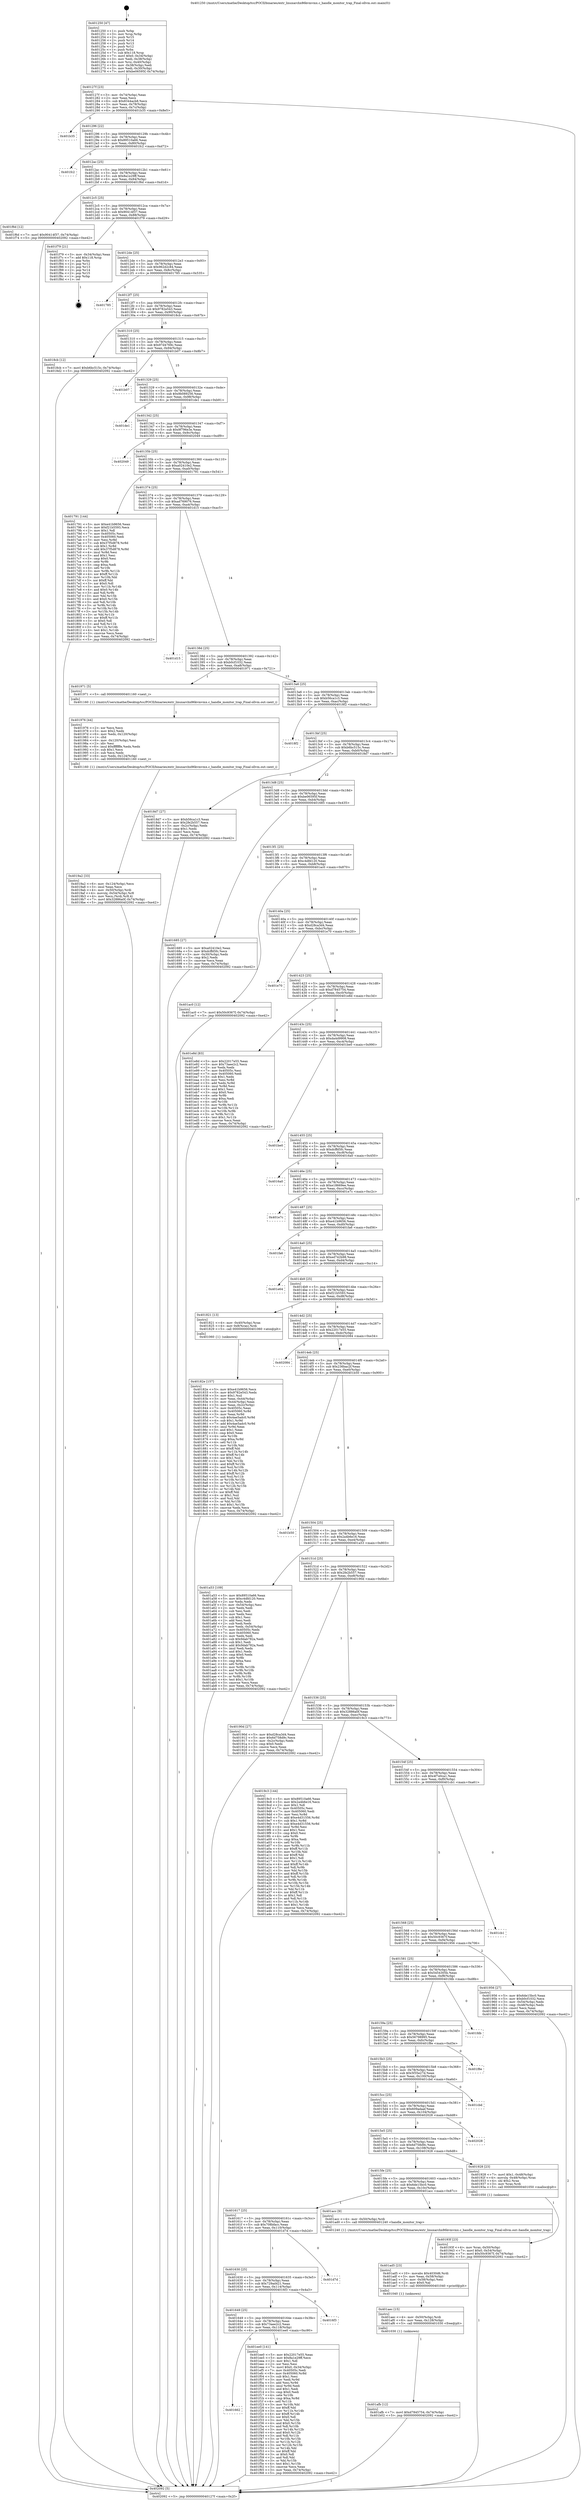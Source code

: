 digraph "0x401250" {
  label = "0x401250 (/mnt/c/Users/mathe/Desktop/tcc/POCII/binaries/extr_linuxarchx86kvmvmx.c_handle_monitor_trap_Final-ollvm.out::main(0))"
  labelloc = "t"
  node[shape=record]

  Entry [label="",width=0.3,height=0.3,shape=circle,fillcolor=black,style=filled]
  "0x40127f" [label="{
     0x40127f [23]\l
     | [instrs]\l
     &nbsp;&nbsp;0x40127f \<+3\>: mov -0x74(%rbp),%eax\l
     &nbsp;&nbsp;0x401282 \<+2\>: mov %eax,%ecx\l
     &nbsp;&nbsp;0x401284 \<+6\>: sub $0x8344acb8,%ecx\l
     &nbsp;&nbsp;0x40128a \<+3\>: mov %eax,-0x78(%rbp)\l
     &nbsp;&nbsp;0x40128d \<+3\>: mov %ecx,-0x7c(%rbp)\l
     &nbsp;&nbsp;0x401290 \<+6\>: je 0000000000401b35 \<main+0x8e5\>\l
  }"]
  "0x401b35" [label="{
     0x401b35\l
  }", style=dashed]
  "0x401296" [label="{
     0x401296 [22]\l
     | [instrs]\l
     &nbsp;&nbsp;0x401296 \<+5\>: jmp 000000000040129b \<main+0x4b\>\l
     &nbsp;&nbsp;0x40129b \<+3\>: mov -0x78(%rbp),%eax\l
     &nbsp;&nbsp;0x40129e \<+5\>: sub $0x89510a66,%eax\l
     &nbsp;&nbsp;0x4012a3 \<+3\>: mov %eax,-0x80(%rbp)\l
     &nbsp;&nbsp;0x4012a6 \<+6\>: je 0000000000401fc2 \<main+0xd72\>\l
  }"]
  Exit [label="",width=0.3,height=0.3,shape=circle,fillcolor=black,style=filled,peripheries=2]
  "0x401fc2" [label="{
     0x401fc2\l
  }", style=dashed]
  "0x4012ac" [label="{
     0x4012ac [25]\l
     | [instrs]\l
     &nbsp;&nbsp;0x4012ac \<+5\>: jmp 00000000004012b1 \<main+0x61\>\l
     &nbsp;&nbsp;0x4012b1 \<+3\>: mov -0x78(%rbp),%eax\l
     &nbsp;&nbsp;0x4012b4 \<+5\>: sub $0x8a1e29ff,%eax\l
     &nbsp;&nbsp;0x4012b9 \<+6\>: mov %eax,-0x84(%rbp)\l
     &nbsp;&nbsp;0x4012bf \<+6\>: je 0000000000401f6d \<main+0xd1d\>\l
  }"]
  "0x401662" [label="{
     0x401662\l
  }", style=dashed]
  "0x401f6d" [label="{
     0x401f6d [12]\l
     | [instrs]\l
     &nbsp;&nbsp;0x401f6d \<+7\>: movl $0x90414f37,-0x74(%rbp)\l
     &nbsp;&nbsp;0x401f74 \<+5\>: jmp 0000000000402092 \<main+0xe42\>\l
  }"]
  "0x4012c5" [label="{
     0x4012c5 [25]\l
     | [instrs]\l
     &nbsp;&nbsp;0x4012c5 \<+5\>: jmp 00000000004012ca \<main+0x7a\>\l
     &nbsp;&nbsp;0x4012ca \<+3\>: mov -0x78(%rbp),%eax\l
     &nbsp;&nbsp;0x4012cd \<+5\>: sub $0x90414f37,%eax\l
     &nbsp;&nbsp;0x4012d2 \<+6\>: mov %eax,-0x88(%rbp)\l
     &nbsp;&nbsp;0x4012d8 \<+6\>: je 0000000000401f79 \<main+0xd29\>\l
  }"]
  "0x401ee0" [label="{
     0x401ee0 [141]\l
     | [instrs]\l
     &nbsp;&nbsp;0x401ee0 \<+5\>: mov $0x22017e55,%eax\l
     &nbsp;&nbsp;0x401ee5 \<+5\>: mov $0x8a1e29ff,%ecx\l
     &nbsp;&nbsp;0x401eea \<+2\>: mov $0x1,%dl\l
     &nbsp;&nbsp;0x401eec \<+2\>: xor %esi,%esi\l
     &nbsp;&nbsp;0x401eee \<+7\>: movl $0x0,-0x34(%rbp)\l
     &nbsp;&nbsp;0x401ef5 \<+7\>: mov 0x40505c,%edi\l
     &nbsp;&nbsp;0x401efc \<+8\>: mov 0x405060,%r8d\l
     &nbsp;&nbsp;0x401f04 \<+3\>: sub $0x1,%esi\l
     &nbsp;&nbsp;0x401f07 \<+3\>: mov %edi,%r9d\l
     &nbsp;&nbsp;0x401f0a \<+3\>: add %esi,%r9d\l
     &nbsp;&nbsp;0x401f0d \<+4\>: imul %r9d,%edi\l
     &nbsp;&nbsp;0x401f11 \<+3\>: and $0x1,%edi\l
     &nbsp;&nbsp;0x401f14 \<+3\>: cmp $0x0,%edi\l
     &nbsp;&nbsp;0x401f17 \<+4\>: sete %r10b\l
     &nbsp;&nbsp;0x401f1b \<+4\>: cmp $0xa,%r8d\l
     &nbsp;&nbsp;0x401f1f \<+4\>: setl %r11b\l
     &nbsp;&nbsp;0x401f23 \<+3\>: mov %r10b,%bl\l
     &nbsp;&nbsp;0x401f26 \<+3\>: xor $0xff,%bl\l
     &nbsp;&nbsp;0x401f29 \<+3\>: mov %r11b,%r14b\l
     &nbsp;&nbsp;0x401f2c \<+4\>: xor $0xff,%r14b\l
     &nbsp;&nbsp;0x401f30 \<+3\>: xor $0x0,%dl\l
     &nbsp;&nbsp;0x401f33 \<+3\>: mov %bl,%r15b\l
     &nbsp;&nbsp;0x401f36 \<+4\>: and $0x0,%r15b\l
     &nbsp;&nbsp;0x401f3a \<+3\>: and %dl,%r10b\l
     &nbsp;&nbsp;0x401f3d \<+3\>: mov %r14b,%r12b\l
     &nbsp;&nbsp;0x401f40 \<+4\>: and $0x0,%r12b\l
     &nbsp;&nbsp;0x401f44 \<+3\>: and %dl,%r11b\l
     &nbsp;&nbsp;0x401f47 \<+3\>: or %r10b,%r15b\l
     &nbsp;&nbsp;0x401f4a \<+3\>: or %r11b,%r12b\l
     &nbsp;&nbsp;0x401f4d \<+3\>: xor %r12b,%r15b\l
     &nbsp;&nbsp;0x401f50 \<+3\>: or %r14b,%bl\l
     &nbsp;&nbsp;0x401f53 \<+3\>: xor $0xff,%bl\l
     &nbsp;&nbsp;0x401f56 \<+3\>: or $0x0,%dl\l
     &nbsp;&nbsp;0x401f59 \<+2\>: and %dl,%bl\l
     &nbsp;&nbsp;0x401f5b \<+3\>: or %bl,%r15b\l
     &nbsp;&nbsp;0x401f5e \<+4\>: test $0x1,%r15b\l
     &nbsp;&nbsp;0x401f62 \<+3\>: cmovne %ecx,%eax\l
     &nbsp;&nbsp;0x401f65 \<+3\>: mov %eax,-0x74(%rbp)\l
     &nbsp;&nbsp;0x401f68 \<+5\>: jmp 0000000000402092 \<main+0xe42\>\l
  }"]
  "0x401f79" [label="{
     0x401f79 [21]\l
     | [instrs]\l
     &nbsp;&nbsp;0x401f79 \<+3\>: mov -0x34(%rbp),%eax\l
     &nbsp;&nbsp;0x401f7c \<+7\>: add $0x118,%rsp\l
     &nbsp;&nbsp;0x401f83 \<+1\>: pop %rbx\l
     &nbsp;&nbsp;0x401f84 \<+2\>: pop %r12\l
     &nbsp;&nbsp;0x401f86 \<+2\>: pop %r13\l
     &nbsp;&nbsp;0x401f88 \<+2\>: pop %r14\l
     &nbsp;&nbsp;0x401f8a \<+2\>: pop %r15\l
     &nbsp;&nbsp;0x401f8c \<+1\>: pop %rbp\l
     &nbsp;&nbsp;0x401f8d \<+1\>: ret\l
  }"]
  "0x4012de" [label="{
     0x4012de [25]\l
     | [instrs]\l
     &nbsp;&nbsp;0x4012de \<+5\>: jmp 00000000004012e3 \<main+0x93\>\l
     &nbsp;&nbsp;0x4012e3 \<+3\>: mov -0x78(%rbp),%eax\l
     &nbsp;&nbsp;0x4012e6 \<+5\>: sub $0x962d2c84,%eax\l
     &nbsp;&nbsp;0x4012eb \<+6\>: mov %eax,-0x8c(%rbp)\l
     &nbsp;&nbsp;0x4012f1 \<+6\>: je 0000000000401785 \<main+0x535\>\l
  }"]
  "0x401649" [label="{
     0x401649 [25]\l
     | [instrs]\l
     &nbsp;&nbsp;0x401649 \<+5\>: jmp 000000000040164e \<main+0x3fe\>\l
     &nbsp;&nbsp;0x40164e \<+3\>: mov -0x78(%rbp),%eax\l
     &nbsp;&nbsp;0x401651 \<+5\>: sub $0x73aee2c2,%eax\l
     &nbsp;&nbsp;0x401656 \<+6\>: mov %eax,-0x118(%rbp)\l
     &nbsp;&nbsp;0x40165c \<+6\>: je 0000000000401ee0 \<main+0xc90\>\l
  }"]
  "0x401785" [label="{
     0x401785\l
  }", style=dashed]
  "0x4012f7" [label="{
     0x4012f7 [25]\l
     | [instrs]\l
     &nbsp;&nbsp;0x4012f7 \<+5\>: jmp 00000000004012fc \<main+0xac\>\l
     &nbsp;&nbsp;0x4012fc \<+3\>: mov -0x78(%rbp),%eax\l
     &nbsp;&nbsp;0x4012ff \<+5\>: sub $0x9782e543,%eax\l
     &nbsp;&nbsp;0x401304 \<+6\>: mov %eax,-0x90(%rbp)\l
     &nbsp;&nbsp;0x40130a \<+6\>: je 00000000004018cb \<main+0x67b\>\l
  }"]
  "0x4016f3" [label="{
     0x4016f3\l
  }", style=dashed]
  "0x4018cb" [label="{
     0x4018cb [12]\l
     | [instrs]\l
     &nbsp;&nbsp;0x4018cb \<+7\>: movl $0xb6bc515c,-0x74(%rbp)\l
     &nbsp;&nbsp;0x4018d2 \<+5\>: jmp 0000000000402092 \<main+0xe42\>\l
  }"]
  "0x401310" [label="{
     0x401310 [25]\l
     | [instrs]\l
     &nbsp;&nbsp;0x401310 \<+5\>: jmp 0000000000401315 \<main+0xc5\>\l
     &nbsp;&nbsp;0x401315 \<+3\>: mov -0x78(%rbp),%eax\l
     &nbsp;&nbsp;0x401318 \<+5\>: sub $0x97d4769c,%eax\l
     &nbsp;&nbsp;0x40131d \<+6\>: mov %eax,-0x94(%rbp)\l
     &nbsp;&nbsp;0x401323 \<+6\>: je 0000000000401b07 \<main+0x8b7\>\l
  }"]
  "0x401630" [label="{
     0x401630 [25]\l
     | [instrs]\l
     &nbsp;&nbsp;0x401630 \<+5\>: jmp 0000000000401635 \<main+0x3e5\>\l
     &nbsp;&nbsp;0x401635 \<+3\>: mov -0x78(%rbp),%eax\l
     &nbsp;&nbsp;0x401638 \<+5\>: sub $0x729ad421,%eax\l
     &nbsp;&nbsp;0x40163d \<+6\>: mov %eax,-0x114(%rbp)\l
     &nbsp;&nbsp;0x401643 \<+6\>: je 00000000004016f3 \<main+0x4a3\>\l
  }"]
  "0x401b07" [label="{
     0x401b07\l
  }", style=dashed]
  "0x401329" [label="{
     0x401329 [25]\l
     | [instrs]\l
     &nbsp;&nbsp;0x401329 \<+5\>: jmp 000000000040132e \<main+0xde\>\l
     &nbsp;&nbsp;0x40132e \<+3\>: mov -0x78(%rbp),%eax\l
     &nbsp;&nbsp;0x401331 \<+5\>: sub $0x9b089256,%eax\l
     &nbsp;&nbsp;0x401336 \<+6\>: mov %eax,-0x98(%rbp)\l
     &nbsp;&nbsp;0x40133c \<+6\>: je 0000000000401de1 \<main+0xb91\>\l
  }"]
  "0x401d7d" [label="{
     0x401d7d\l
  }", style=dashed]
  "0x401de1" [label="{
     0x401de1\l
  }", style=dashed]
  "0x401342" [label="{
     0x401342 [25]\l
     | [instrs]\l
     &nbsp;&nbsp;0x401342 \<+5\>: jmp 0000000000401347 \<main+0xf7\>\l
     &nbsp;&nbsp;0x401347 \<+3\>: mov -0x78(%rbp),%eax\l
     &nbsp;&nbsp;0x40134a \<+5\>: sub $0x9f796e3e,%eax\l
     &nbsp;&nbsp;0x40134f \<+6\>: mov %eax,-0x9c(%rbp)\l
     &nbsp;&nbsp;0x401355 \<+6\>: je 0000000000402049 \<main+0xdf9\>\l
  }"]
  "0x401afb" [label="{
     0x401afb [12]\l
     | [instrs]\l
     &nbsp;&nbsp;0x401afb \<+7\>: movl $0xd7845754,-0x74(%rbp)\l
     &nbsp;&nbsp;0x401b02 \<+5\>: jmp 0000000000402092 \<main+0xe42\>\l
  }"]
  "0x402049" [label="{
     0x402049\l
  }", style=dashed]
  "0x40135b" [label="{
     0x40135b [25]\l
     | [instrs]\l
     &nbsp;&nbsp;0x40135b \<+5\>: jmp 0000000000401360 \<main+0x110\>\l
     &nbsp;&nbsp;0x401360 \<+3\>: mov -0x78(%rbp),%eax\l
     &nbsp;&nbsp;0x401363 \<+5\>: sub $0xa02410e2,%eax\l
     &nbsp;&nbsp;0x401368 \<+6\>: mov %eax,-0xa0(%rbp)\l
     &nbsp;&nbsp;0x40136e \<+6\>: je 0000000000401791 \<main+0x541\>\l
  }"]
  "0x401aec" [label="{
     0x401aec [15]\l
     | [instrs]\l
     &nbsp;&nbsp;0x401aec \<+4\>: mov -0x50(%rbp),%rdi\l
     &nbsp;&nbsp;0x401af0 \<+6\>: mov %eax,-0x128(%rbp)\l
     &nbsp;&nbsp;0x401af6 \<+5\>: call 0000000000401030 \<free@plt\>\l
     | [calls]\l
     &nbsp;&nbsp;0x401030 \{1\} (unknown)\l
  }"]
  "0x401791" [label="{
     0x401791 [144]\l
     | [instrs]\l
     &nbsp;&nbsp;0x401791 \<+5\>: mov $0xe41b9656,%eax\l
     &nbsp;&nbsp;0x401796 \<+5\>: mov $0xf21b5593,%ecx\l
     &nbsp;&nbsp;0x40179b \<+2\>: mov $0x1,%dl\l
     &nbsp;&nbsp;0x40179d \<+7\>: mov 0x40505c,%esi\l
     &nbsp;&nbsp;0x4017a4 \<+7\>: mov 0x405060,%edi\l
     &nbsp;&nbsp;0x4017ab \<+3\>: mov %esi,%r8d\l
     &nbsp;&nbsp;0x4017ae \<+7\>: sub $0x37f5d878,%r8d\l
     &nbsp;&nbsp;0x4017b5 \<+4\>: sub $0x1,%r8d\l
     &nbsp;&nbsp;0x4017b9 \<+7\>: add $0x37f5d878,%r8d\l
     &nbsp;&nbsp;0x4017c0 \<+4\>: imul %r8d,%esi\l
     &nbsp;&nbsp;0x4017c4 \<+3\>: and $0x1,%esi\l
     &nbsp;&nbsp;0x4017c7 \<+3\>: cmp $0x0,%esi\l
     &nbsp;&nbsp;0x4017ca \<+4\>: sete %r9b\l
     &nbsp;&nbsp;0x4017ce \<+3\>: cmp $0xa,%edi\l
     &nbsp;&nbsp;0x4017d1 \<+4\>: setl %r10b\l
     &nbsp;&nbsp;0x4017d5 \<+3\>: mov %r9b,%r11b\l
     &nbsp;&nbsp;0x4017d8 \<+4\>: xor $0xff,%r11b\l
     &nbsp;&nbsp;0x4017dc \<+3\>: mov %r10b,%bl\l
     &nbsp;&nbsp;0x4017df \<+3\>: xor $0xff,%bl\l
     &nbsp;&nbsp;0x4017e2 \<+3\>: xor $0x0,%dl\l
     &nbsp;&nbsp;0x4017e5 \<+3\>: mov %r11b,%r14b\l
     &nbsp;&nbsp;0x4017e8 \<+4\>: and $0x0,%r14b\l
     &nbsp;&nbsp;0x4017ec \<+3\>: and %dl,%r9b\l
     &nbsp;&nbsp;0x4017ef \<+3\>: mov %bl,%r15b\l
     &nbsp;&nbsp;0x4017f2 \<+4\>: and $0x0,%r15b\l
     &nbsp;&nbsp;0x4017f6 \<+3\>: and %dl,%r10b\l
     &nbsp;&nbsp;0x4017f9 \<+3\>: or %r9b,%r14b\l
     &nbsp;&nbsp;0x4017fc \<+3\>: or %r10b,%r15b\l
     &nbsp;&nbsp;0x4017ff \<+3\>: xor %r15b,%r14b\l
     &nbsp;&nbsp;0x401802 \<+3\>: or %bl,%r11b\l
     &nbsp;&nbsp;0x401805 \<+4\>: xor $0xff,%r11b\l
     &nbsp;&nbsp;0x401809 \<+3\>: or $0x0,%dl\l
     &nbsp;&nbsp;0x40180c \<+3\>: and %dl,%r11b\l
     &nbsp;&nbsp;0x40180f \<+3\>: or %r11b,%r14b\l
     &nbsp;&nbsp;0x401812 \<+4\>: test $0x1,%r14b\l
     &nbsp;&nbsp;0x401816 \<+3\>: cmovne %ecx,%eax\l
     &nbsp;&nbsp;0x401819 \<+3\>: mov %eax,-0x74(%rbp)\l
     &nbsp;&nbsp;0x40181c \<+5\>: jmp 0000000000402092 \<main+0xe42\>\l
  }"]
  "0x401374" [label="{
     0x401374 [25]\l
     | [instrs]\l
     &nbsp;&nbsp;0x401374 \<+5\>: jmp 0000000000401379 \<main+0x129\>\l
     &nbsp;&nbsp;0x401379 \<+3\>: mov -0x78(%rbp),%eax\l
     &nbsp;&nbsp;0x40137c \<+5\>: sub $0xad769076,%eax\l
     &nbsp;&nbsp;0x401381 \<+6\>: mov %eax,-0xa4(%rbp)\l
     &nbsp;&nbsp;0x401387 \<+6\>: je 0000000000401d15 \<main+0xac5\>\l
  }"]
  "0x401ad5" [label="{
     0x401ad5 [23]\l
     | [instrs]\l
     &nbsp;&nbsp;0x401ad5 \<+10\>: movabs $0x4030d6,%rdi\l
     &nbsp;&nbsp;0x401adf \<+3\>: mov %eax,-0x58(%rbp)\l
     &nbsp;&nbsp;0x401ae2 \<+3\>: mov -0x58(%rbp),%esi\l
     &nbsp;&nbsp;0x401ae5 \<+2\>: mov $0x0,%al\l
     &nbsp;&nbsp;0x401ae7 \<+5\>: call 0000000000401040 \<printf@plt\>\l
     | [calls]\l
     &nbsp;&nbsp;0x401040 \{1\} (unknown)\l
  }"]
  "0x401d15" [label="{
     0x401d15\l
  }", style=dashed]
  "0x40138d" [label="{
     0x40138d [25]\l
     | [instrs]\l
     &nbsp;&nbsp;0x40138d \<+5\>: jmp 0000000000401392 \<main+0x142\>\l
     &nbsp;&nbsp;0x401392 \<+3\>: mov -0x78(%rbp),%eax\l
     &nbsp;&nbsp;0x401395 \<+5\>: sub $0xb0cf1032,%eax\l
     &nbsp;&nbsp;0x40139a \<+6\>: mov %eax,-0xa8(%rbp)\l
     &nbsp;&nbsp;0x4013a0 \<+6\>: je 0000000000401971 \<main+0x721\>\l
  }"]
  "0x401617" [label="{
     0x401617 [25]\l
     | [instrs]\l
     &nbsp;&nbsp;0x401617 \<+5\>: jmp 000000000040161c \<main+0x3cc\>\l
     &nbsp;&nbsp;0x40161c \<+3\>: mov -0x78(%rbp),%eax\l
     &nbsp;&nbsp;0x40161f \<+5\>: sub $0x708bfacc,%eax\l
     &nbsp;&nbsp;0x401624 \<+6\>: mov %eax,-0x110(%rbp)\l
     &nbsp;&nbsp;0x40162a \<+6\>: je 0000000000401d7d \<main+0xb2d\>\l
  }"]
  "0x401971" [label="{
     0x401971 [5]\l
     | [instrs]\l
     &nbsp;&nbsp;0x401971 \<+5\>: call 0000000000401160 \<next_i\>\l
     | [calls]\l
     &nbsp;&nbsp;0x401160 \{1\} (/mnt/c/Users/mathe/Desktop/tcc/POCII/binaries/extr_linuxarchx86kvmvmx.c_handle_monitor_trap_Final-ollvm.out::next_i)\l
  }"]
  "0x4013a6" [label="{
     0x4013a6 [25]\l
     | [instrs]\l
     &nbsp;&nbsp;0x4013a6 \<+5\>: jmp 00000000004013ab \<main+0x15b\>\l
     &nbsp;&nbsp;0x4013ab \<+3\>: mov -0x78(%rbp),%eax\l
     &nbsp;&nbsp;0x4013ae \<+5\>: sub $0xb56ca1c3,%eax\l
     &nbsp;&nbsp;0x4013b3 \<+6\>: mov %eax,-0xac(%rbp)\l
     &nbsp;&nbsp;0x4013b9 \<+6\>: je 00000000004018f2 \<main+0x6a2\>\l
  }"]
  "0x401acc" [label="{
     0x401acc [9]\l
     | [instrs]\l
     &nbsp;&nbsp;0x401acc \<+4\>: mov -0x50(%rbp),%rdi\l
     &nbsp;&nbsp;0x401ad0 \<+5\>: call 0000000000401240 \<handle_monitor_trap\>\l
     | [calls]\l
     &nbsp;&nbsp;0x401240 \{1\} (/mnt/c/Users/mathe/Desktop/tcc/POCII/binaries/extr_linuxarchx86kvmvmx.c_handle_monitor_trap_Final-ollvm.out::handle_monitor_trap)\l
  }"]
  "0x4018f2" [label="{
     0x4018f2\l
  }", style=dashed]
  "0x4013bf" [label="{
     0x4013bf [25]\l
     | [instrs]\l
     &nbsp;&nbsp;0x4013bf \<+5\>: jmp 00000000004013c4 \<main+0x174\>\l
     &nbsp;&nbsp;0x4013c4 \<+3\>: mov -0x78(%rbp),%eax\l
     &nbsp;&nbsp;0x4013c7 \<+5\>: sub $0xb6bc515c,%eax\l
     &nbsp;&nbsp;0x4013cc \<+6\>: mov %eax,-0xb0(%rbp)\l
     &nbsp;&nbsp;0x4013d2 \<+6\>: je 00000000004018d7 \<main+0x687\>\l
  }"]
  "0x4019a2" [label="{
     0x4019a2 [33]\l
     | [instrs]\l
     &nbsp;&nbsp;0x4019a2 \<+6\>: mov -0x124(%rbp),%ecx\l
     &nbsp;&nbsp;0x4019a8 \<+3\>: imul %eax,%ecx\l
     &nbsp;&nbsp;0x4019ab \<+4\>: mov -0x50(%rbp),%rdi\l
     &nbsp;&nbsp;0x4019af \<+4\>: movslq -0x54(%rbp),%r8\l
     &nbsp;&nbsp;0x4019b3 \<+4\>: mov %ecx,(%rdi,%r8,4)\l
     &nbsp;&nbsp;0x4019b7 \<+7\>: movl $0x32886a0f,-0x74(%rbp)\l
     &nbsp;&nbsp;0x4019be \<+5\>: jmp 0000000000402092 \<main+0xe42\>\l
  }"]
  "0x4018d7" [label="{
     0x4018d7 [27]\l
     | [instrs]\l
     &nbsp;&nbsp;0x4018d7 \<+5\>: mov $0xb56ca1c3,%eax\l
     &nbsp;&nbsp;0x4018dc \<+5\>: mov $0x2fe2b557,%ecx\l
     &nbsp;&nbsp;0x4018e1 \<+3\>: mov -0x2c(%rbp),%edx\l
     &nbsp;&nbsp;0x4018e4 \<+3\>: cmp $0x1,%edx\l
     &nbsp;&nbsp;0x4018e7 \<+3\>: cmovl %ecx,%eax\l
     &nbsp;&nbsp;0x4018ea \<+3\>: mov %eax,-0x74(%rbp)\l
     &nbsp;&nbsp;0x4018ed \<+5\>: jmp 0000000000402092 \<main+0xe42\>\l
  }"]
  "0x4013d8" [label="{
     0x4013d8 [25]\l
     | [instrs]\l
     &nbsp;&nbsp;0x4013d8 \<+5\>: jmp 00000000004013dd \<main+0x18d\>\l
     &nbsp;&nbsp;0x4013dd \<+3\>: mov -0x78(%rbp),%eax\l
     &nbsp;&nbsp;0x4013e0 \<+5\>: sub $0xbe06595f,%eax\l
     &nbsp;&nbsp;0x4013e5 \<+6\>: mov %eax,-0xb4(%rbp)\l
     &nbsp;&nbsp;0x4013eb \<+6\>: je 0000000000401685 \<main+0x435\>\l
  }"]
  "0x401976" [label="{
     0x401976 [44]\l
     | [instrs]\l
     &nbsp;&nbsp;0x401976 \<+2\>: xor %ecx,%ecx\l
     &nbsp;&nbsp;0x401978 \<+5\>: mov $0x2,%edx\l
     &nbsp;&nbsp;0x40197d \<+6\>: mov %edx,-0x120(%rbp)\l
     &nbsp;&nbsp;0x401983 \<+1\>: cltd\l
     &nbsp;&nbsp;0x401984 \<+6\>: mov -0x120(%rbp),%esi\l
     &nbsp;&nbsp;0x40198a \<+2\>: idiv %esi\l
     &nbsp;&nbsp;0x40198c \<+6\>: imul $0xfffffffe,%edx,%edx\l
     &nbsp;&nbsp;0x401992 \<+3\>: sub $0x1,%ecx\l
     &nbsp;&nbsp;0x401995 \<+2\>: sub %ecx,%edx\l
     &nbsp;&nbsp;0x401997 \<+6\>: mov %edx,-0x124(%rbp)\l
     &nbsp;&nbsp;0x40199d \<+5\>: call 0000000000401160 \<next_i\>\l
     | [calls]\l
     &nbsp;&nbsp;0x401160 \{1\} (/mnt/c/Users/mathe/Desktop/tcc/POCII/binaries/extr_linuxarchx86kvmvmx.c_handle_monitor_trap_Final-ollvm.out::next_i)\l
  }"]
  "0x401685" [label="{
     0x401685 [27]\l
     | [instrs]\l
     &nbsp;&nbsp;0x401685 \<+5\>: mov $0xa02410e2,%eax\l
     &nbsp;&nbsp;0x40168a \<+5\>: mov $0xdcffd5fc,%ecx\l
     &nbsp;&nbsp;0x40168f \<+3\>: mov -0x30(%rbp),%edx\l
     &nbsp;&nbsp;0x401692 \<+3\>: cmp $0x2,%edx\l
     &nbsp;&nbsp;0x401695 \<+3\>: cmovne %ecx,%eax\l
     &nbsp;&nbsp;0x401698 \<+3\>: mov %eax,-0x74(%rbp)\l
     &nbsp;&nbsp;0x40169b \<+5\>: jmp 0000000000402092 \<main+0xe42\>\l
  }"]
  "0x4013f1" [label="{
     0x4013f1 [25]\l
     | [instrs]\l
     &nbsp;&nbsp;0x4013f1 \<+5\>: jmp 00000000004013f6 \<main+0x1a6\>\l
     &nbsp;&nbsp;0x4013f6 \<+3\>: mov -0x78(%rbp),%eax\l
     &nbsp;&nbsp;0x4013f9 \<+5\>: sub $0xc4dfd120,%eax\l
     &nbsp;&nbsp;0x4013fe \<+6\>: mov %eax,-0xb8(%rbp)\l
     &nbsp;&nbsp;0x401404 \<+6\>: je 0000000000401ac0 \<main+0x870\>\l
  }"]
  "0x402092" [label="{
     0x402092 [5]\l
     | [instrs]\l
     &nbsp;&nbsp;0x402092 \<+5\>: jmp 000000000040127f \<main+0x2f\>\l
  }"]
  "0x401250" [label="{
     0x401250 [47]\l
     | [instrs]\l
     &nbsp;&nbsp;0x401250 \<+1\>: push %rbp\l
     &nbsp;&nbsp;0x401251 \<+3\>: mov %rsp,%rbp\l
     &nbsp;&nbsp;0x401254 \<+2\>: push %r15\l
     &nbsp;&nbsp;0x401256 \<+2\>: push %r14\l
     &nbsp;&nbsp;0x401258 \<+2\>: push %r13\l
     &nbsp;&nbsp;0x40125a \<+2\>: push %r12\l
     &nbsp;&nbsp;0x40125c \<+1\>: push %rbx\l
     &nbsp;&nbsp;0x40125d \<+7\>: sub $0x118,%rsp\l
     &nbsp;&nbsp;0x401264 \<+7\>: movl $0x0,-0x34(%rbp)\l
     &nbsp;&nbsp;0x40126b \<+3\>: mov %edi,-0x38(%rbp)\l
     &nbsp;&nbsp;0x40126e \<+4\>: mov %rsi,-0x40(%rbp)\l
     &nbsp;&nbsp;0x401272 \<+3\>: mov -0x38(%rbp),%edi\l
     &nbsp;&nbsp;0x401275 \<+3\>: mov %edi,-0x30(%rbp)\l
     &nbsp;&nbsp;0x401278 \<+7\>: movl $0xbe06595f,-0x74(%rbp)\l
  }"]
  "0x40193f" [label="{
     0x40193f [23]\l
     | [instrs]\l
     &nbsp;&nbsp;0x40193f \<+4\>: mov %rax,-0x50(%rbp)\l
     &nbsp;&nbsp;0x401943 \<+7\>: movl $0x0,-0x54(%rbp)\l
     &nbsp;&nbsp;0x40194a \<+7\>: movl $0x50c9367f,-0x74(%rbp)\l
     &nbsp;&nbsp;0x401951 \<+5\>: jmp 0000000000402092 \<main+0xe42\>\l
  }"]
  "0x401ac0" [label="{
     0x401ac0 [12]\l
     | [instrs]\l
     &nbsp;&nbsp;0x401ac0 \<+7\>: movl $0x50c9367f,-0x74(%rbp)\l
     &nbsp;&nbsp;0x401ac7 \<+5\>: jmp 0000000000402092 \<main+0xe42\>\l
  }"]
  "0x40140a" [label="{
     0x40140a [25]\l
     | [instrs]\l
     &nbsp;&nbsp;0x40140a \<+5\>: jmp 000000000040140f \<main+0x1bf\>\l
     &nbsp;&nbsp;0x40140f \<+3\>: mov -0x78(%rbp),%eax\l
     &nbsp;&nbsp;0x401412 \<+5\>: sub $0xd28ca3d4,%eax\l
     &nbsp;&nbsp;0x401417 \<+6\>: mov %eax,-0xbc(%rbp)\l
     &nbsp;&nbsp;0x40141d \<+6\>: je 0000000000401e70 \<main+0xc20\>\l
  }"]
  "0x4015fe" [label="{
     0x4015fe [25]\l
     | [instrs]\l
     &nbsp;&nbsp;0x4015fe \<+5\>: jmp 0000000000401603 \<main+0x3b3\>\l
     &nbsp;&nbsp;0x401603 \<+3\>: mov -0x78(%rbp),%eax\l
     &nbsp;&nbsp;0x401606 \<+5\>: sub $0x6de15bc0,%eax\l
     &nbsp;&nbsp;0x40160b \<+6\>: mov %eax,-0x10c(%rbp)\l
     &nbsp;&nbsp;0x401611 \<+6\>: je 0000000000401acc \<main+0x87c\>\l
  }"]
  "0x401e70" [label="{
     0x401e70\l
  }", style=dashed]
  "0x401423" [label="{
     0x401423 [25]\l
     | [instrs]\l
     &nbsp;&nbsp;0x401423 \<+5\>: jmp 0000000000401428 \<main+0x1d8\>\l
     &nbsp;&nbsp;0x401428 \<+3\>: mov -0x78(%rbp),%eax\l
     &nbsp;&nbsp;0x40142b \<+5\>: sub $0xd7845754,%eax\l
     &nbsp;&nbsp;0x401430 \<+6\>: mov %eax,-0xc0(%rbp)\l
     &nbsp;&nbsp;0x401436 \<+6\>: je 0000000000401e8d \<main+0xc3d\>\l
  }"]
  "0x401928" [label="{
     0x401928 [23]\l
     | [instrs]\l
     &nbsp;&nbsp;0x401928 \<+7\>: movl $0x1,-0x48(%rbp)\l
     &nbsp;&nbsp;0x40192f \<+4\>: movslq -0x48(%rbp),%rax\l
     &nbsp;&nbsp;0x401933 \<+4\>: shl $0x2,%rax\l
     &nbsp;&nbsp;0x401937 \<+3\>: mov %rax,%rdi\l
     &nbsp;&nbsp;0x40193a \<+5\>: call 0000000000401050 \<malloc@plt\>\l
     | [calls]\l
     &nbsp;&nbsp;0x401050 \{1\} (unknown)\l
  }"]
  "0x401e8d" [label="{
     0x401e8d [83]\l
     | [instrs]\l
     &nbsp;&nbsp;0x401e8d \<+5\>: mov $0x22017e55,%eax\l
     &nbsp;&nbsp;0x401e92 \<+5\>: mov $0x73aee2c2,%ecx\l
     &nbsp;&nbsp;0x401e97 \<+2\>: xor %edx,%edx\l
     &nbsp;&nbsp;0x401e99 \<+7\>: mov 0x40505c,%esi\l
     &nbsp;&nbsp;0x401ea0 \<+7\>: mov 0x405060,%edi\l
     &nbsp;&nbsp;0x401ea7 \<+3\>: sub $0x1,%edx\l
     &nbsp;&nbsp;0x401eaa \<+3\>: mov %esi,%r8d\l
     &nbsp;&nbsp;0x401ead \<+3\>: add %edx,%r8d\l
     &nbsp;&nbsp;0x401eb0 \<+4\>: imul %r8d,%esi\l
     &nbsp;&nbsp;0x401eb4 \<+3\>: and $0x1,%esi\l
     &nbsp;&nbsp;0x401eb7 \<+3\>: cmp $0x0,%esi\l
     &nbsp;&nbsp;0x401eba \<+4\>: sete %r9b\l
     &nbsp;&nbsp;0x401ebe \<+3\>: cmp $0xa,%edi\l
     &nbsp;&nbsp;0x401ec1 \<+4\>: setl %r10b\l
     &nbsp;&nbsp;0x401ec5 \<+3\>: mov %r9b,%r11b\l
     &nbsp;&nbsp;0x401ec8 \<+3\>: and %r10b,%r11b\l
     &nbsp;&nbsp;0x401ecb \<+3\>: xor %r10b,%r9b\l
     &nbsp;&nbsp;0x401ece \<+3\>: or %r9b,%r11b\l
     &nbsp;&nbsp;0x401ed1 \<+4\>: test $0x1,%r11b\l
     &nbsp;&nbsp;0x401ed5 \<+3\>: cmovne %ecx,%eax\l
     &nbsp;&nbsp;0x401ed8 \<+3\>: mov %eax,-0x74(%rbp)\l
     &nbsp;&nbsp;0x401edb \<+5\>: jmp 0000000000402092 \<main+0xe42\>\l
  }"]
  "0x40143c" [label="{
     0x40143c [25]\l
     | [instrs]\l
     &nbsp;&nbsp;0x40143c \<+5\>: jmp 0000000000401441 \<main+0x1f1\>\l
     &nbsp;&nbsp;0x401441 \<+3\>: mov -0x78(%rbp),%eax\l
     &nbsp;&nbsp;0x401444 \<+5\>: sub $0xda4d9908,%eax\l
     &nbsp;&nbsp;0x401449 \<+6\>: mov %eax,-0xc4(%rbp)\l
     &nbsp;&nbsp;0x40144f \<+6\>: je 0000000000401be0 \<main+0x990\>\l
  }"]
  "0x4015e5" [label="{
     0x4015e5 [25]\l
     | [instrs]\l
     &nbsp;&nbsp;0x4015e5 \<+5\>: jmp 00000000004015ea \<main+0x39a\>\l
     &nbsp;&nbsp;0x4015ea \<+3\>: mov -0x78(%rbp),%eax\l
     &nbsp;&nbsp;0x4015ed \<+5\>: sub $0x6d758d9c,%eax\l
     &nbsp;&nbsp;0x4015f2 \<+6\>: mov %eax,-0x108(%rbp)\l
     &nbsp;&nbsp;0x4015f8 \<+6\>: je 0000000000401928 \<main+0x6d8\>\l
  }"]
  "0x401be0" [label="{
     0x401be0\l
  }", style=dashed]
  "0x401455" [label="{
     0x401455 [25]\l
     | [instrs]\l
     &nbsp;&nbsp;0x401455 \<+5\>: jmp 000000000040145a \<main+0x20a\>\l
     &nbsp;&nbsp;0x40145a \<+3\>: mov -0x78(%rbp),%eax\l
     &nbsp;&nbsp;0x40145d \<+5\>: sub $0xdcffd5fc,%eax\l
     &nbsp;&nbsp;0x401462 \<+6\>: mov %eax,-0xc8(%rbp)\l
     &nbsp;&nbsp;0x401468 \<+6\>: je 00000000004016a0 \<main+0x450\>\l
  }"]
  "0x402028" [label="{
     0x402028\l
  }", style=dashed]
  "0x4016a0" [label="{
     0x4016a0\l
  }", style=dashed]
  "0x40146e" [label="{
     0x40146e [25]\l
     | [instrs]\l
     &nbsp;&nbsp;0x40146e \<+5\>: jmp 0000000000401473 \<main+0x223\>\l
     &nbsp;&nbsp;0x401473 \<+3\>: mov -0x78(%rbp),%eax\l
     &nbsp;&nbsp;0x401476 \<+5\>: sub $0xe18669ee,%eax\l
     &nbsp;&nbsp;0x40147b \<+6\>: mov %eax,-0xcc(%rbp)\l
     &nbsp;&nbsp;0x401481 \<+6\>: je 0000000000401e7c \<main+0xc2c\>\l
  }"]
  "0x4015cc" [label="{
     0x4015cc [25]\l
     | [instrs]\l
     &nbsp;&nbsp;0x4015cc \<+5\>: jmp 00000000004015d1 \<main+0x381\>\l
     &nbsp;&nbsp;0x4015d1 \<+3\>: mov -0x78(%rbp),%eax\l
     &nbsp;&nbsp;0x4015d4 \<+5\>: sub $0x609adaaf,%eax\l
     &nbsp;&nbsp;0x4015d9 \<+6\>: mov %eax,-0x104(%rbp)\l
     &nbsp;&nbsp;0x4015df \<+6\>: je 0000000000402028 \<main+0xdd8\>\l
  }"]
  "0x401e7c" [label="{
     0x401e7c\l
  }", style=dashed]
  "0x401487" [label="{
     0x401487 [25]\l
     | [instrs]\l
     &nbsp;&nbsp;0x401487 \<+5\>: jmp 000000000040148c \<main+0x23c\>\l
     &nbsp;&nbsp;0x40148c \<+3\>: mov -0x78(%rbp),%eax\l
     &nbsp;&nbsp;0x40148f \<+5\>: sub $0xe41b9656,%eax\l
     &nbsp;&nbsp;0x401494 \<+6\>: mov %eax,-0xd0(%rbp)\l
     &nbsp;&nbsp;0x40149a \<+6\>: je 0000000000401fa6 \<main+0xd56\>\l
  }"]
  "0x401cbd" [label="{
     0x401cbd\l
  }", style=dashed]
  "0x401fa6" [label="{
     0x401fa6\l
  }", style=dashed]
  "0x4014a0" [label="{
     0x4014a0 [25]\l
     | [instrs]\l
     &nbsp;&nbsp;0x4014a0 \<+5\>: jmp 00000000004014a5 \<main+0x255\>\l
     &nbsp;&nbsp;0x4014a5 \<+3\>: mov -0x78(%rbp),%eax\l
     &nbsp;&nbsp;0x4014a8 \<+5\>: sub $0xed742b98,%eax\l
     &nbsp;&nbsp;0x4014ad \<+6\>: mov %eax,-0xd4(%rbp)\l
     &nbsp;&nbsp;0x4014b3 \<+6\>: je 0000000000401e64 \<main+0xc14\>\l
  }"]
  "0x4015b3" [label="{
     0x4015b3 [25]\l
     | [instrs]\l
     &nbsp;&nbsp;0x4015b3 \<+5\>: jmp 00000000004015b8 \<main+0x368\>\l
     &nbsp;&nbsp;0x4015b8 \<+3\>: mov -0x78(%rbp),%eax\l
     &nbsp;&nbsp;0x4015bb \<+5\>: sub $0x5f35e27d,%eax\l
     &nbsp;&nbsp;0x4015c0 \<+6\>: mov %eax,-0x100(%rbp)\l
     &nbsp;&nbsp;0x4015c6 \<+6\>: je 0000000000401cbd \<main+0xa6d\>\l
  }"]
  "0x401e64" [label="{
     0x401e64\l
  }", style=dashed]
  "0x4014b9" [label="{
     0x4014b9 [25]\l
     | [instrs]\l
     &nbsp;&nbsp;0x4014b9 \<+5\>: jmp 00000000004014be \<main+0x26e\>\l
     &nbsp;&nbsp;0x4014be \<+3\>: mov -0x78(%rbp),%eax\l
     &nbsp;&nbsp;0x4014c1 \<+5\>: sub $0xf21b5593,%eax\l
     &nbsp;&nbsp;0x4014c6 \<+6\>: mov %eax,-0xd8(%rbp)\l
     &nbsp;&nbsp;0x4014cc \<+6\>: je 0000000000401821 \<main+0x5d1\>\l
  }"]
  "0x401f8e" [label="{
     0x401f8e\l
  }", style=dashed]
  "0x401821" [label="{
     0x401821 [13]\l
     | [instrs]\l
     &nbsp;&nbsp;0x401821 \<+4\>: mov -0x40(%rbp),%rax\l
     &nbsp;&nbsp;0x401825 \<+4\>: mov 0x8(%rax),%rdi\l
     &nbsp;&nbsp;0x401829 \<+5\>: call 0000000000401060 \<atoi@plt\>\l
     | [calls]\l
     &nbsp;&nbsp;0x401060 \{1\} (unknown)\l
  }"]
  "0x4014d2" [label="{
     0x4014d2 [25]\l
     | [instrs]\l
     &nbsp;&nbsp;0x4014d2 \<+5\>: jmp 00000000004014d7 \<main+0x287\>\l
     &nbsp;&nbsp;0x4014d7 \<+3\>: mov -0x78(%rbp),%eax\l
     &nbsp;&nbsp;0x4014da \<+5\>: sub $0x22017e55,%eax\l
     &nbsp;&nbsp;0x4014df \<+6\>: mov %eax,-0xdc(%rbp)\l
     &nbsp;&nbsp;0x4014e5 \<+6\>: je 0000000000402084 \<main+0xe34\>\l
  }"]
  "0x40182e" [label="{
     0x40182e [157]\l
     | [instrs]\l
     &nbsp;&nbsp;0x40182e \<+5\>: mov $0xe41b9656,%ecx\l
     &nbsp;&nbsp;0x401833 \<+5\>: mov $0x9782e543,%edx\l
     &nbsp;&nbsp;0x401838 \<+3\>: mov $0x1,%sil\l
     &nbsp;&nbsp;0x40183b \<+3\>: mov %eax,-0x44(%rbp)\l
     &nbsp;&nbsp;0x40183e \<+3\>: mov -0x44(%rbp),%eax\l
     &nbsp;&nbsp;0x401841 \<+3\>: mov %eax,-0x2c(%rbp)\l
     &nbsp;&nbsp;0x401844 \<+7\>: mov 0x40505c,%eax\l
     &nbsp;&nbsp;0x40184b \<+8\>: mov 0x405060,%r8d\l
     &nbsp;&nbsp;0x401853 \<+3\>: mov %eax,%r9d\l
     &nbsp;&nbsp;0x401856 \<+7\>: sub $0x4ae5adc0,%r9d\l
     &nbsp;&nbsp;0x40185d \<+4\>: sub $0x1,%r9d\l
     &nbsp;&nbsp;0x401861 \<+7\>: add $0x4ae5adc0,%r9d\l
     &nbsp;&nbsp;0x401868 \<+4\>: imul %r9d,%eax\l
     &nbsp;&nbsp;0x40186c \<+3\>: and $0x1,%eax\l
     &nbsp;&nbsp;0x40186f \<+3\>: cmp $0x0,%eax\l
     &nbsp;&nbsp;0x401872 \<+4\>: sete %r10b\l
     &nbsp;&nbsp;0x401876 \<+4\>: cmp $0xa,%r8d\l
     &nbsp;&nbsp;0x40187a \<+4\>: setl %r11b\l
     &nbsp;&nbsp;0x40187e \<+3\>: mov %r10b,%bl\l
     &nbsp;&nbsp;0x401881 \<+3\>: xor $0xff,%bl\l
     &nbsp;&nbsp;0x401884 \<+3\>: mov %r11b,%r14b\l
     &nbsp;&nbsp;0x401887 \<+4\>: xor $0xff,%r14b\l
     &nbsp;&nbsp;0x40188b \<+4\>: xor $0x1,%sil\l
     &nbsp;&nbsp;0x40188f \<+3\>: mov %bl,%r15b\l
     &nbsp;&nbsp;0x401892 \<+4\>: and $0xff,%r15b\l
     &nbsp;&nbsp;0x401896 \<+3\>: and %sil,%r10b\l
     &nbsp;&nbsp;0x401899 \<+3\>: mov %r14b,%r12b\l
     &nbsp;&nbsp;0x40189c \<+4\>: and $0xff,%r12b\l
     &nbsp;&nbsp;0x4018a0 \<+3\>: and %sil,%r11b\l
     &nbsp;&nbsp;0x4018a3 \<+3\>: or %r10b,%r15b\l
     &nbsp;&nbsp;0x4018a6 \<+3\>: or %r11b,%r12b\l
     &nbsp;&nbsp;0x4018a9 \<+3\>: xor %r12b,%r15b\l
     &nbsp;&nbsp;0x4018ac \<+3\>: or %r14b,%bl\l
     &nbsp;&nbsp;0x4018af \<+3\>: xor $0xff,%bl\l
     &nbsp;&nbsp;0x4018b2 \<+4\>: or $0x1,%sil\l
     &nbsp;&nbsp;0x4018b6 \<+3\>: and %sil,%bl\l
     &nbsp;&nbsp;0x4018b9 \<+3\>: or %bl,%r15b\l
     &nbsp;&nbsp;0x4018bc \<+4\>: test $0x1,%r15b\l
     &nbsp;&nbsp;0x4018c0 \<+3\>: cmovne %edx,%ecx\l
     &nbsp;&nbsp;0x4018c3 \<+3\>: mov %ecx,-0x74(%rbp)\l
     &nbsp;&nbsp;0x4018c6 \<+5\>: jmp 0000000000402092 \<main+0xe42\>\l
  }"]
  "0x40159a" [label="{
     0x40159a [25]\l
     | [instrs]\l
     &nbsp;&nbsp;0x40159a \<+5\>: jmp 000000000040159f \<main+0x34f\>\l
     &nbsp;&nbsp;0x40159f \<+3\>: mov -0x78(%rbp),%eax\l
     &nbsp;&nbsp;0x4015a2 \<+5\>: sub $0x56798995,%eax\l
     &nbsp;&nbsp;0x4015a7 \<+6\>: mov %eax,-0xfc(%rbp)\l
     &nbsp;&nbsp;0x4015ad \<+6\>: je 0000000000401f8e \<main+0xd3e\>\l
  }"]
  "0x402084" [label="{
     0x402084\l
  }", style=dashed]
  "0x4014eb" [label="{
     0x4014eb [25]\l
     | [instrs]\l
     &nbsp;&nbsp;0x4014eb \<+5\>: jmp 00000000004014f0 \<main+0x2a0\>\l
     &nbsp;&nbsp;0x4014f0 \<+3\>: mov -0x78(%rbp),%eax\l
     &nbsp;&nbsp;0x4014f3 \<+5\>: sub $0x236bac2f,%eax\l
     &nbsp;&nbsp;0x4014f8 \<+6\>: mov %eax,-0xe0(%rbp)\l
     &nbsp;&nbsp;0x4014fe \<+6\>: je 0000000000401b50 \<main+0x900\>\l
  }"]
  "0x401fdb" [label="{
     0x401fdb\l
  }", style=dashed]
  "0x401b50" [label="{
     0x401b50\l
  }", style=dashed]
  "0x401504" [label="{
     0x401504 [25]\l
     | [instrs]\l
     &nbsp;&nbsp;0x401504 \<+5\>: jmp 0000000000401509 \<main+0x2b9\>\l
     &nbsp;&nbsp;0x401509 \<+3\>: mov -0x78(%rbp),%eax\l
     &nbsp;&nbsp;0x40150c \<+5\>: sub $0x2a4b6e16,%eax\l
     &nbsp;&nbsp;0x401511 \<+6\>: mov %eax,-0xe4(%rbp)\l
     &nbsp;&nbsp;0x401517 \<+6\>: je 0000000000401a53 \<main+0x803\>\l
  }"]
  "0x401581" [label="{
     0x401581 [25]\l
     | [instrs]\l
     &nbsp;&nbsp;0x401581 \<+5\>: jmp 0000000000401586 \<main+0x336\>\l
     &nbsp;&nbsp;0x401586 \<+3\>: mov -0x78(%rbp),%eax\l
     &nbsp;&nbsp;0x401589 \<+5\>: sub $0x5454305b,%eax\l
     &nbsp;&nbsp;0x40158e \<+6\>: mov %eax,-0xf8(%rbp)\l
     &nbsp;&nbsp;0x401594 \<+6\>: je 0000000000401fdb \<main+0xd8b\>\l
  }"]
  "0x401a53" [label="{
     0x401a53 [109]\l
     | [instrs]\l
     &nbsp;&nbsp;0x401a53 \<+5\>: mov $0x89510a66,%eax\l
     &nbsp;&nbsp;0x401a58 \<+5\>: mov $0xc4dfd120,%ecx\l
     &nbsp;&nbsp;0x401a5d \<+2\>: xor %edx,%edx\l
     &nbsp;&nbsp;0x401a5f \<+3\>: mov -0x54(%rbp),%esi\l
     &nbsp;&nbsp;0x401a62 \<+2\>: mov %edx,%edi\l
     &nbsp;&nbsp;0x401a64 \<+2\>: sub %esi,%edi\l
     &nbsp;&nbsp;0x401a66 \<+2\>: mov %edx,%esi\l
     &nbsp;&nbsp;0x401a68 \<+3\>: sub $0x1,%esi\l
     &nbsp;&nbsp;0x401a6b \<+2\>: add %esi,%edi\l
     &nbsp;&nbsp;0x401a6d \<+2\>: sub %edi,%edx\l
     &nbsp;&nbsp;0x401a6f \<+3\>: mov %edx,-0x54(%rbp)\l
     &nbsp;&nbsp;0x401a72 \<+7\>: mov 0x40505c,%edx\l
     &nbsp;&nbsp;0x401a79 \<+7\>: mov 0x405060,%esi\l
     &nbsp;&nbsp;0x401a80 \<+2\>: mov %edx,%edi\l
     &nbsp;&nbsp;0x401a82 \<+6\>: sub $0x9dab782a,%edi\l
     &nbsp;&nbsp;0x401a88 \<+3\>: sub $0x1,%edi\l
     &nbsp;&nbsp;0x401a8b \<+6\>: add $0x9dab782a,%edi\l
     &nbsp;&nbsp;0x401a91 \<+3\>: imul %edi,%edx\l
     &nbsp;&nbsp;0x401a94 \<+3\>: and $0x1,%edx\l
     &nbsp;&nbsp;0x401a97 \<+3\>: cmp $0x0,%edx\l
     &nbsp;&nbsp;0x401a9a \<+4\>: sete %r8b\l
     &nbsp;&nbsp;0x401a9e \<+3\>: cmp $0xa,%esi\l
     &nbsp;&nbsp;0x401aa1 \<+4\>: setl %r9b\l
     &nbsp;&nbsp;0x401aa5 \<+3\>: mov %r8b,%r10b\l
     &nbsp;&nbsp;0x401aa8 \<+3\>: and %r9b,%r10b\l
     &nbsp;&nbsp;0x401aab \<+3\>: xor %r9b,%r8b\l
     &nbsp;&nbsp;0x401aae \<+3\>: or %r8b,%r10b\l
     &nbsp;&nbsp;0x401ab1 \<+4\>: test $0x1,%r10b\l
     &nbsp;&nbsp;0x401ab5 \<+3\>: cmovne %ecx,%eax\l
     &nbsp;&nbsp;0x401ab8 \<+3\>: mov %eax,-0x74(%rbp)\l
     &nbsp;&nbsp;0x401abb \<+5\>: jmp 0000000000402092 \<main+0xe42\>\l
  }"]
  "0x40151d" [label="{
     0x40151d [25]\l
     | [instrs]\l
     &nbsp;&nbsp;0x40151d \<+5\>: jmp 0000000000401522 \<main+0x2d2\>\l
     &nbsp;&nbsp;0x401522 \<+3\>: mov -0x78(%rbp),%eax\l
     &nbsp;&nbsp;0x401525 \<+5\>: sub $0x2fe2b557,%eax\l
     &nbsp;&nbsp;0x40152a \<+6\>: mov %eax,-0xe8(%rbp)\l
     &nbsp;&nbsp;0x401530 \<+6\>: je 000000000040190d \<main+0x6bd\>\l
  }"]
  "0x401956" [label="{
     0x401956 [27]\l
     | [instrs]\l
     &nbsp;&nbsp;0x401956 \<+5\>: mov $0x6de15bc0,%eax\l
     &nbsp;&nbsp;0x40195b \<+5\>: mov $0xb0cf1032,%ecx\l
     &nbsp;&nbsp;0x401960 \<+3\>: mov -0x54(%rbp),%edx\l
     &nbsp;&nbsp;0x401963 \<+3\>: cmp -0x48(%rbp),%edx\l
     &nbsp;&nbsp;0x401966 \<+3\>: cmovl %ecx,%eax\l
     &nbsp;&nbsp;0x401969 \<+3\>: mov %eax,-0x74(%rbp)\l
     &nbsp;&nbsp;0x40196c \<+5\>: jmp 0000000000402092 \<main+0xe42\>\l
  }"]
  "0x40190d" [label="{
     0x40190d [27]\l
     | [instrs]\l
     &nbsp;&nbsp;0x40190d \<+5\>: mov $0xd28ca3d4,%eax\l
     &nbsp;&nbsp;0x401912 \<+5\>: mov $0x6d758d9c,%ecx\l
     &nbsp;&nbsp;0x401917 \<+3\>: mov -0x2c(%rbp),%edx\l
     &nbsp;&nbsp;0x40191a \<+3\>: cmp $0x0,%edx\l
     &nbsp;&nbsp;0x40191d \<+3\>: cmove %ecx,%eax\l
     &nbsp;&nbsp;0x401920 \<+3\>: mov %eax,-0x74(%rbp)\l
     &nbsp;&nbsp;0x401923 \<+5\>: jmp 0000000000402092 \<main+0xe42\>\l
  }"]
  "0x401536" [label="{
     0x401536 [25]\l
     | [instrs]\l
     &nbsp;&nbsp;0x401536 \<+5\>: jmp 000000000040153b \<main+0x2eb\>\l
     &nbsp;&nbsp;0x40153b \<+3\>: mov -0x78(%rbp),%eax\l
     &nbsp;&nbsp;0x40153e \<+5\>: sub $0x32886a0f,%eax\l
     &nbsp;&nbsp;0x401543 \<+6\>: mov %eax,-0xec(%rbp)\l
     &nbsp;&nbsp;0x401549 \<+6\>: je 00000000004019c3 \<main+0x773\>\l
  }"]
  "0x401568" [label="{
     0x401568 [25]\l
     | [instrs]\l
     &nbsp;&nbsp;0x401568 \<+5\>: jmp 000000000040156d \<main+0x31d\>\l
     &nbsp;&nbsp;0x40156d \<+3\>: mov -0x78(%rbp),%eax\l
     &nbsp;&nbsp;0x401570 \<+5\>: sub $0x50c9367f,%eax\l
     &nbsp;&nbsp;0x401575 \<+6\>: mov %eax,-0xf4(%rbp)\l
     &nbsp;&nbsp;0x40157b \<+6\>: je 0000000000401956 \<main+0x706\>\l
  }"]
  "0x4019c3" [label="{
     0x4019c3 [144]\l
     | [instrs]\l
     &nbsp;&nbsp;0x4019c3 \<+5\>: mov $0x89510a66,%eax\l
     &nbsp;&nbsp;0x4019c8 \<+5\>: mov $0x2a4b6e16,%ecx\l
     &nbsp;&nbsp;0x4019cd \<+2\>: mov $0x1,%dl\l
     &nbsp;&nbsp;0x4019cf \<+7\>: mov 0x40505c,%esi\l
     &nbsp;&nbsp;0x4019d6 \<+7\>: mov 0x405060,%edi\l
     &nbsp;&nbsp;0x4019dd \<+3\>: mov %esi,%r8d\l
     &nbsp;&nbsp;0x4019e0 \<+7\>: add $0xe4d31556,%r8d\l
     &nbsp;&nbsp;0x4019e7 \<+4\>: sub $0x1,%r8d\l
     &nbsp;&nbsp;0x4019eb \<+7\>: sub $0xe4d31556,%r8d\l
     &nbsp;&nbsp;0x4019f2 \<+4\>: imul %r8d,%esi\l
     &nbsp;&nbsp;0x4019f6 \<+3\>: and $0x1,%esi\l
     &nbsp;&nbsp;0x4019f9 \<+3\>: cmp $0x0,%esi\l
     &nbsp;&nbsp;0x4019fc \<+4\>: sete %r9b\l
     &nbsp;&nbsp;0x401a00 \<+3\>: cmp $0xa,%edi\l
     &nbsp;&nbsp;0x401a03 \<+4\>: setl %r10b\l
     &nbsp;&nbsp;0x401a07 \<+3\>: mov %r9b,%r11b\l
     &nbsp;&nbsp;0x401a0a \<+4\>: xor $0xff,%r11b\l
     &nbsp;&nbsp;0x401a0e \<+3\>: mov %r10b,%bl\l
     &nbsp;&nbsp;0x401a11 \<+3\>: xor $0xff,%bl\l
     &nbsp;&nbsp;0x401a14 \<+3\>: xor $0x1,%dl\l
     &nbsp;&nbsp;0x401a17 \<+3\>: mov %r11b,%r14b\l
     &nbsp;&nbsp;0x401a1a \<+4\>: and $0xff,%r14b\l
     &nbsp;&nbsp;0x401a1e \<+3\>: and %dl,%r9b\l
     &nbsp;&nbsp;0x401a21 \<+3\>: mov %bl,%r15b\l
     &nbsp;&nbsp;0x401a24 \<+4\>: and $0xff,%r15b\l
     &nbsp;&nbsp;0x401a28 \<+3\>: and %dl,%r10b\l
     &nbsp;&nbsp;0x401a2b \<+3\>: or %r9b,%r14b\l
     &nbsp;&nbsp;0x401a2e \<+3\>: or %r10b,%r15b\l
     &nbsp;&nbsp;0x401a31 \<+3\>: xor %r15b,%r14b\l
     &nbsp;&nbsp;0x401a34 \<+3\>: or %bl,%r11b\l
     &nbsp;&nbsp;0x401a37 \<+4\>: xor $0xff,%r11b\l
     &nbsp;&nbsp;0x401a3b \<+3\>: or $0x1,%dl\l
     &nbsp;&nbsp;0x401a3e \<+3\>: and %dl,%r11b\l
     &nbsp;&nbsp;0x401a41 \<+3\>: or %r11b,%r14b\l
     &nbsp;&nbsp;0x401a44 \<+4\>: test $0x1,%r14b\l
     &nbsp;&nbsp;0x401a48 \<+3\>: cmovne %ecx,%eax\l
     &nbsp;&nbsp;0x401a4b \<+3\>: mov %eax,-0x74(%rbp)\l
     &nbsp;&nbsp;0x401a4e \<+5\>: jmp 0000000000402092 \<main+0xe42\>\l
  }"]
  "0x40154f" [label="{
     0x40154f [25]\l
     | [instrs]\l
     &nbsp;&nbsp;0x40154f \<+5\>: jmp 0000000000401554 \<main+0x304\>\l
     &nbsp;&nbsp;0x401554 \<+3\>: mov -0x78(%rbp),%eax\l
     &nbsp;&nbsp;0x401557 \<+5\>: sub $0x4f7e0ca1,%eax\l
     &nbsp;&nbsp;0x40155c \<+6\>: mov %eax,-0xf0(%rbp)\l
     &nbsp;&nbsp;0x401562 \<+6\>: je 0000000000401cb1 \<main+0xa61\>\l
  }"]
  "0x401cb1" [label="{
     0x401cb1\l
  }", style=dashed]
  Entry -> "0x401250" [label=" 1"]
  "0x40127f" -> "0x401b35" [label=" 0"]
  "0x40127f" -> "0x401296" [label=" 18"]
  "0x401f79" -> Exit [label=" 1"]
  "0x401296" -> "0x401fc2" [label=" 0"]
  "0x401296" -> "0x4012ac" [label=" 18"]
  "0x401f6d" -> "0x402092" [label=" 1"]
  "0x4012ac" -> "0x401f6d" [label=" 1"]
  "0x4012ac" -> "0x4012c5" [label=" 17"]
  "0x401ee0" -> "0x402092" [label=" 1"]
  "0x4012c5" -> "0x401f79" [label=" 1"]
  "0x4012c5" -> "0x4012de" [label=" 16"]
  "0x401649" -> "0x401662" [label=" 0"]
  "0x4012de" -> "0x401785" [label=" 0"]
  "0x4012de" -> "0x4012f7" [label=" 16"]
  "0x401649" -> "0x401ee0" [label=" 1"]
  "0x4012f7" -> "0x4018cb" [label=" 1"]
  "0x4012f7" -> "0x401310" [label=" 15"]
  "0x401630" -> "0x401649" [label=" 1"]
  "0x401310" -> "0x401b07" [label=" 0"]
  "0x401310" -> "0x401329" [label=" 15"]
  "0x401630" -> "0x4016f3" [label=" 0"]
  "0x401329" -> "0x401de1" [label=" 0"]
  "0x401329" -> "0x401342" [label=" 15"]
  "0x401617" -> "0x401630" [label=" 1"]
  "0x401342" -> "0x402049" [label=" 0"]
  "0x401342" -> "0x40135b" [label=" 15"]
  "0x401617" -> "0x401d7d" [label=" 0"]
  "0x40135b" -> "0x401791" [label=" 1"]
  "0x40135b" -> "0x401374" [label=" 14"]
  "0x401e8d" -> "0x402092" [label=" 1"]
  "0x401374" -> "0x401d15" [label=" 0"]
  "0x401374" -> "0x40138d" [label=" 14"]
  "0x401afb" -> "0x402092" [label=" 1"]
  "0x40138d" -> "0x401971" [label=" 1"]
  "0x40138d" -> "0x4013a6" [label=" 13"]
  "0x401aec" -> "0x401afb" [label=" 1"]
  "0x4013a6" -> "0x4018f2" [label=" 0"]
  "0x4013a6" -> "0x4013bf" [label=" 13"]
  "0x401ad5" -> "0x401aec" [label=" 1"]
  "0x4013bf" -> "0x4018d7" [label=" 1"]
  "0x4013bf" -> "0x4013d8" [label=" 12"]
  "0x4015fe" -> "0x401617" [label=" 1"]
  "0x4013d8" -> "0x401685" [label=" 1"]
  "0x4013d8" -> "0x4013f1" [label=" 11"]
  "0x401685" -> "0x402092" [label=" 1"]
  "0x401250" -> "0x40127f" [label=" 1"]
  "0x402092" -> "0x40127f" [label=" 17"]
  "0x401791" -> "0x402092" [label=" 1"]
  "0x4015fe" -> "0x401acc" [label=" 1"]
  "0x4013f1" -> "0x401ac0" [label=" 1"]
  "0x4013f1" -> "0x40140a" [label=" 10"]
  "0x401acc" -> "0x401ad5" [label=" 1"]
  "0x40140a" -> "0x401e70" [label=" 0"]
  "0x40140a" -> "0x401423" [label=" 10"]
  "0x401ac0" -> "0x402092" [label=" 1"]
  "0x401423" -> "0x401e8d" [label=" 1"]
  "0x401423" -> "0x40143c" [label=" 9"]
  "0x401a53" -> "0x402092" [label=" 1"]
  "0x40143c" -> "0x401be0" [label=" 0"]
  "0x40143c" -> "0x401455" [label=" 9"]
  "0x4019a2" -> "0x402092" [label=" 1"]
  "0x401455" -> "0x4016a0" [label=" 0"]
  "0x401455" -> "0x40146e" [label=" 9"]
  "0x401976" -> "0x4019a2" [label=" 1"]
  "0x40146e" -> "0x401e7c" [label=" 0"]
  "0x40146e" -> "0x401487" [label=" 9"]
  "0x401956" -> "0x402092" [label=" 2"]
  "0x401487" -> "0x401fa6" [label=" 0"]
  "0x401487" -> "0x4014a0" [label=" 9"]
  "0x40193f" -> "0x402092" [label=" 1"]
  "0x4014a0" -> "0x401e64" [label=" 0"]
  "0x4014a0" -> "0x4014b9" [label=" 9"]
  "0x4015e5" -> "0x4015fe" [label=" 2"]
  "0x4014b9" -> "0x401821" [label=" 1"]
  "0x4014b9" -> "0x4014d2" [label=" 8"]
  "0x401821" -> "0x40182e" [label=" 1"]
  "0x40182e" -> "0x402092" [label=" 1"]
  "0x4018cb" -> "0x402092" [label=" 1"]
  "0x4018d7" -> "0x402092" [label=" 1"]
  "0x4015e5" -> "0x401928" [label=" 1"]
  "0x4014d2" -> "0x402084" [label=" 0"]
  "0x4014d2" -> "0x4014eb" [label=" 8"]
  "0x4015cc" -> "0x4015e5" [label=" 3"]
  "0x4014eb" -> "0x401b50" [label=" 0"]
  "0x4014eb" -> "0x401504" [label=" 8"]
  "0x4015cc" -> "0x402028" [label=" 0"]
  "0x401504" -> "0x401a53" [label=" 1"]
  "0x401504" -> "0x40151d" [label=" 7"]
  "0x4015b3" -> "0x4015cc" [label=" 3"]
  "0x40151d" -> "0x40190d" [label=" 1"]
  "0x40151d" -> "0x401536" [label=" 6"]
  "0x40190d" -> "0x402092" [label=" 1"]
  "0x4015b3" -> "0x401cbd" [label=" 0"]
  "0x401536" -> "0x4019c3" [label=" 1"]
  "0x401536" -> "0x40154f" [label=" 5"]
  "0x40159a" -> "0x4015b3" [label=" 3"]
  "0x40154f" -> "0x401cb1" [label=" 0"]
  "0x40154f" -> "0x401568" [label=" 5"]
  "0x401928" -> "0x40193f" [label=" 1"]
  "0x401568" -> "0x401956" [label=" 2"]
  "0x401568" -> "0x401581" [label=" 3"]
  "0x401971" -> "0x401976" [label=" 1"]
  "0x401581" -> "0x401fdb" [label=" 0"]
  "0x401581" -> "0x40159a" [label=" 3"]
  "0x4019c3" -> "0x402092" [label=" 1"]
  "0x40159a" -> "0x401f8e" [label=" 0"]
}

